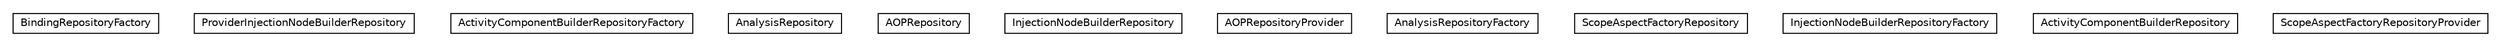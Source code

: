 #!/usr/local/bin/dot
#
# Class diagram 
# Generated by UMLGraph version 5.1 (http://www.umlgraph.org/)
#

digraph G {
	edge [fontname="Helvetica",fontsize=10,labelfontname="Helvetica",labelfontsize=10];
	node [fontname="Helvetica",fontsize=10,shape=plaintext];
	nodesep=0.25;
	ranksep=0.5;
	// org.androidtransfuse.analysis.repository.BindingRepositoryFactory
	c2005 [label=<<table title="org.androidtransfuse.analysis.repository.BindingRepositoryFactory" border="0" cellborder="1" cellspacing="0" cellpadding="2" port="p" href="./BindingRepositoryFactory.html">
		<tr><td><table border="0" cellspacing="0" cellpadding="1">
<tr><td align="center" balign="center"> BindingRepositoryFactory </td></tr>
		</table></td></tr>
		</table>>, fontname="Helvetica", fontcolor="black", fontsize=10.0];
	// org.androidtransfuse.analysis.repository.ProviderInjectionNodeBuilderRepository
	c2006 [label=<<table title="org.androidtransfuse.analysis.repository.ProviderInjectionNodeBuilderRepository" border="0" cellborder="1" cellspacing="0" cellpadding="2" port="p" href="./ProviderInjectionNodeBuilderRepository.html">
		<tr><td><table border="0" cellspacing="0" cellpadding="1">
<tr><td align="center" balign="center"> ProviderInjectionNodeBuilderRepository </td></tr>
		</table></td></tr>
		</table>>, fontname="Helvetica", fontcolor="black", fontsize=10.0];
	// org.androidtransfuse.analysis.repository.ActivityComponentBuilderRepositoryFactory
	c2007 [label=<<table title="org.androidtransfuse.analysis.repository.ActivityComponentBuilderRepositoryFactory" border="0" cellborder="1" cellspacing="0" cellpadding="2" port="p" href="./ActivityComponentBuilderRepositoryFactory.html">
		<tr><td><table border="0" cellspacing="0" cellpadding="1">
<tr><td align="center" balign="center"> ActivityComponentBuilderRepositoryFactory </td></tr>
		</table></td></tr>
		</table>>, fontname="Helvetica", fontcolor="black", fontsize=10.0];
	// org.androidtransfuse.analysis.repository.AnalysisRepository
	c2008 [label=<<table title="org.androidtransfuse.analysis.repository.AnalysisRepository" border="0" cellborder="1" cellspacing="0" cellpadding="2" port="p" href="./AnalysisRepository.html">
		<tr><td><table border="0" cellspacing="0" cellpadding="1">
<tr><td align="center" balign="center"> AnalysisRepository </td></tr>
		</table></td></tr>
		</table>>, fontname="Helvetica", fontcolor="black", fontsize=10.0];
	// org.androidtransfuse.analysis.repository.AOPRepository
	c2009 [label=<<table title="org.androidtransfuse.analysis.repository.AOPRepository" border="0" cellborder="1" cellspacing="0" cellpadding="2" port="p" href="./AOPRepository.html">
		<tr><td><table border="0" cellspacing="0" cellpadding="1">
<tr><td align="center" balign="center"> AOPRepository </td></tr>
		</table></td></tr>
		</table>>, fontname="Helvetica", fontcolor="black", fontsize=10.0];
	// org.androidtransfuse.analysis.repository.InjectionNodeBuilderRepository
	c2010 [label=<<table title="org.androidtransfuse.analysis.repository.InjectionNodeBuilderRepository" border="0" cellborder="1" cellspacing="0" cellpadding="2" port="p" href="./InjectionNodeBuilderRepository.html">
		<tr><td><table border="0" cellspacing="0" cellpadding="1">
<tr><td align="center" balign="center"> InjectionNodeBuilderRepository </td></tr>
		</table></td></tr>
		</table>>, fontname="Helvetica", fontcolor="black", fontsize=10.0];
	// org.androidtransfuse.analysis.repository.AOPRepositoryProvider
	c2011 [label=<<table title="org.androidtransfuse.analysis.repository.AOPRepositoryProvider" border="0" cellborder="1" cellspacing="0" cellpadding="2" port="p" href="./AOPRepositoryProvider.html">
		<tr><td><table border="0" cellspacing="0" cellpadding="1">
<tr><td align="center" balign="center"> AOPRepositoryProvider </td></tr>
		</table></td></tr>
		</table>>, fontname="Helvetica", fontcolor="black", fontsize=10.0];
	// org.androidtransfuse.analysis.repository.AnalysisRepositoryFactory
	c2012 [label=<<table title="org.androidtransfuse.analysis.repository.AnalysisRepositoryFactory" border="0" cellborder="1" cellspacing="0" cellpadding="2" port="p" href="./AnalysisRepositoryFactory.html">
		<tr><td><table border="0" cellspacing="0" cellpadding="1">
<tr><td align="center" balign="center"> AnalysisRepositoryFactory </td></tr>
		</table></td></tr>
		</table>>, fontname="Helvetica", fontcolor="black", fontsize=10.0];
	// org.androidtransfuse.analysis.repository.ScopeAspectFactoryRepository
	c2013 [label=<<table title="org.androidtransfuse.analysis.repository.ScopeAspectFactoryRepository" border="0" cellborder="1" cellspacing="0" cellpadding="2" port="p" href="./ScopeAspectFactoryRepository.html">
		<tr><td><table border="0" cellspacing="0" cellpadding="1">
<tr><td align="center" balign="center"> ScopeAspectFactoryRepository </td></tr>
		</table></td></tr>
		</table>>, fontname="Helvetica", fontcolor="black", fontsize=10.0];
	// org.androidtransfuse.analysis.repository.InjectionNodeBuilderRepositoryFactory
	c2014 [label=<<table title="org.androidtransfuse.analysis.repository.InjectionNodeBuilderRepositoryFactory" border="0" cellborder="1" cellspacing="0" cellpadding="2" port="p" href="./InjectionNodeBuilderRepositoryFactory.html">
		<tr><td><table border="0" cellspacing="0" cellpadding="1">
<tr><td align="center" balign="center"> InjectionNodeBuilderRepositoryFactory </td></tr>
		</table></td></tr>
		</table>>, fontname="Helvetica", fontcolor="black", fontsize=10.0];
	// org.androidtransfuse.analysis.repository.ActivityComponentBuilderRepository
	c2015 [label=<<table title="org.androidtransfuse.analysis.repository.ActivityComponentBuilderRepository" border="0" cellborder="1" cellspacing="0" cellpadding="2" port="p" href="./ActivityComponentBuilderRepository.html">
		<tr><td><table border="0" cellspacing="0" cellpadding="1">
<tr><td align="center" balign="center"> ActivityComponentBuilderRepository </td></tr>
		</table></td></tr>
		</table>>, fontname="Helvetica", fontcolor="black", fontsize=10.0];
	// org.androidtransfuse.analysis.repository.ScopeAspectFactoryRepositoryProvider
	c2016 [label=<<table title="org.androidtransfuse.analysis.repository.ScopeAspectFactoryRepositoryProvider" border="0" cellborder="1" cellspacing="0" cellpadding="2" port="p" href="./ScopeAspectFactoryRepositoryProvider.html">
		<tr><td><table border="0" cellspacing="0" cellpadding="1">
<tr><td align="center" balign="center"> ScopeAspectFactoryRepositoryProvider </td></tr>
		</table></td></tr>
		</table>>, fontname="Helvetica", fontcolor="black", fontsize=10.0];
}

